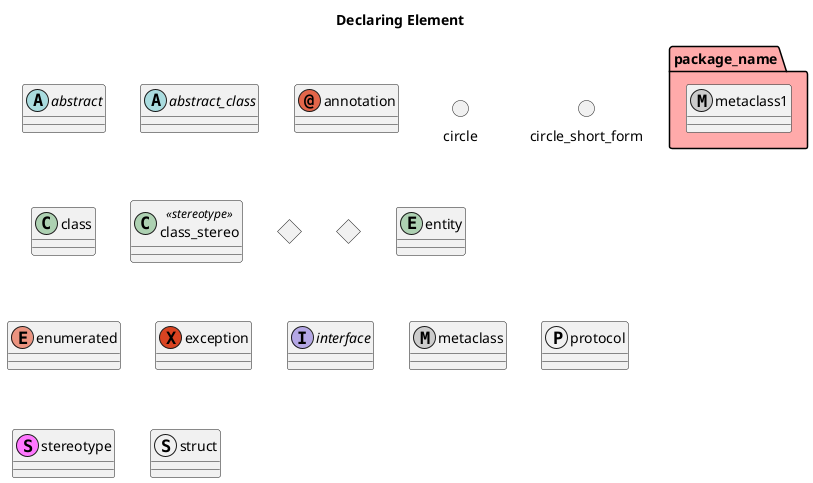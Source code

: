 @startuml
title Declaring Element

abstract    abstract
abstract class  abstract_class
annotation  annotation
circle  circle
()  circle_short_form
class   class
class   class_stereo <<stereotype>>
diamond diamond
<>  diamond_short_form
entity  entity
enum    enumerated
exception   exception
interface   interface
metaclass   metaclass
protocol    protocol
stereotype  stereotype
struct  struct
package package_name #FFAAAA {
    metaclass   metaclass1
}

@enduml